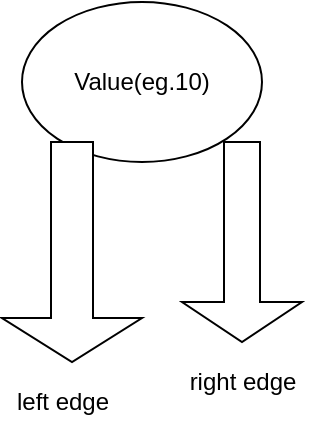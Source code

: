 <mxfile>
    <diagram id="PpmgmPJyVVSvLikrXhkB" name="Page-1">
        <mxGraphModel dx="565" dy="680" grid="1" gridSize="10" guides="1" tooltips="1" connect="1" arrows="1" fold="1" page="1" pageScale="1" pageWidth="827" pageHeight="1169" math="0" shadow="0">
            <root>
                <mxCell id="0"/>
                <mxCell id="1" parent="0"/>
                <mxCell id="2" value="Value(eg.10)" style="ellipse;whiteSpace=wrap;html=1;" vertex="1" parent="1">
                    <mxGeometry x="230" y="80" width="120" height="80" as="geometry"/>
                </mxCell>
                <mxCell id="3" value="" style="shape=singleArrow;direction=south;whiteSpace=wrap;html=1;" vertex="1" parent="1">
                    <mxGeometry x="220" y="150" width="70" height="110" as="geometry"/>
                </mxCell>
                <mxCell id="4" value="left edge" style="text;html=1;align=center;verticalAlign=middle;resizable=0;points=[];autosize=1;strokeColor=none;fillColor=none;" vertex="1" parent="1">
                    <mxGeometry x="220" y="270" width="60" height="20" as="geometry"/>
                </mxCell>
                <mxCell id="5" value="" style="shape=singleArrow;direction=south;whiteSpace=wrap;html=1;" vertex="1" parent="1">
                    <mxGeometry x="310" y="150" width="60" height="100" as="geometry"/>
                </mxCell>
                <mxCell id="8" value="right edge" style="text;html=1;align=center;verticalAlign=middle;resizable=0;points=[];autosize=1;strokeColor=none;fillColor=none;" vertex="1" parent="1">
                    <mxGeometry x="305" y="260" width="70" height="20" as="geometry"/>
                </mxCell>
            </root>
        </mxGraphModel>
    </diagram>
</mxfile>
